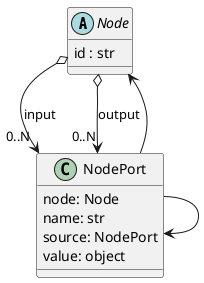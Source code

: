 @startuml


abstract class Node {
    id : str
}

class NodePort {
    node: Node
    name: str
    source: NodePort
    value: object
}

Node o--> "0..N" NodePort : input
Node o--> "0..N" NodePort : output

NodePort --> NodePort
NodePort --> Node

@enduml
